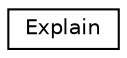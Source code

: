 digraph G
{
 // INTERACTIVE_SVG=YES
  edge [fontname="Helvetica",fontsize="10",labelfontname="Helvetica",labelfontsize="10"];
  node [fontname="Helvetica",fontsize="10",shape=record];
  rankdir="LR";
  Node1 [label="Explain",height=0.2,width=0.4,color="black", fillcolor="white", style="filled",URL="$d5/d54/struct_explain.html"];
}
